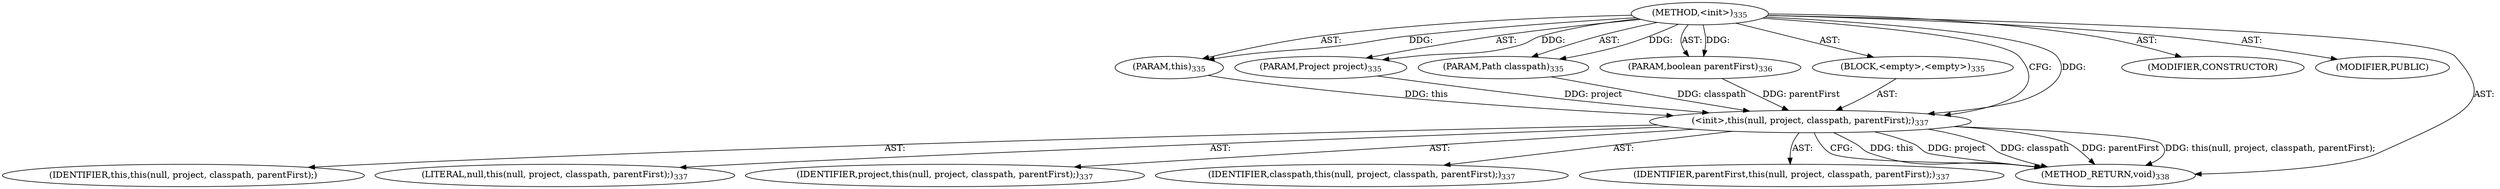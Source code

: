 digraph "&lt;init&gt;" {  
"111669149703" [label = <(METHOD,&lt;init&gt;)<SUB>335</SUB>> ]
"115964117021" [label = <(PARAM,this)<SUB>335</SUB>> ]
"115964117025" [label = <(PARAM,Project project)<SUB>335</SUB>> ]
"115964117026" [label = <(PARAM,Path classpath)<SUB>335</SUB>> ]
"115964117027" [label = <(PARAM,boolean parentFirst)<SUB>336</SUB>> ]
"25769803787" [label = <(BLOCK,&lt;empty&gt;,&lt;empty&gt;)<SUB>335</SUB>> ]
"30064771073" [label = <(&lt;init&gt;,this(null, project, classpath, parentFirst);)<SUB>337</SUB>> ]
"68719476814" [label = <(IDENTIFIER,this,this(null, project, classpath, parentFirst);)> ]
"90194313216" [label = <(LITERAL,null,this(null, project, classpath, parentFirst);)<SUB>337</SUB>> ]
"68719476819" [label = <(IDENTIFIER,project,this(null, project, classpath, parentFirst);)<SUB>337</SUB>> ]
"68719476820" [label = <(IDENTIFIER,classpath,this(null, project, classpath, parentFirst);)<SUB>337</SUB>> ]
"68719476821" [label = <(IDENTIFIER,parentFirst,this(null, project, classpath, parentFirst);)<SUB>337</SUB>> ]
"133143986211" [label = <(MODIFIER,CONSTRUCTOR)> ]
"133143986212" [label = <(MODIFIER,PUBLIC)> ]
"128849018887" [label = <(METHOD_RETURN,void)<SUB>338</SUB>> ]
  "111669149703" -> "115964117021"  [ label = "AST: "] 
  "111669149703" -> "115964117025"  [ label = "AST: "] 
  "111669149703" -> "115964117026"  [ label = "AST: "] 
  "111669149703" -> "115964117027"  [ label = "AST: "] 
  "111669149703" -> "25769803787"  [ label = "AST: "] 
  "111669149703" -> "133143986211"  [ label = "AST: "] 
  "111669149703" -> "133143986212"  [ label = "AST: "] 
  "111669149703" -> "128849018887"  [ label = "AST: "] 
  "25769803787" -> "30064771073"  [ label = "AST: "] 
  "30064771073" -> "68719476814"  [ label = "AST: "] 
  "30064771073" -> "90194313216"  [ label = "AST: "] 
  "30064771073" -> "68719476819"  [ label = "AST: "] 
  "30064771073" -> "68719476820"  [ label = "AST: "] 
  "30064771073" -> "68719476821"  [ label = "AST: "] 
  "30064771073" -> "128849018887"  [ label = "CFG: "] 
  "111669149703" -> "30064771073"  [ label = "CFG: "] 
  "30064771073" -> "128849018887"  [ label = "DDG: this"] 
  "30064771073" -> "128849018887"  [ label = "DDG: project"] 
  "30064771073" -> "128849018887"  [ label = "DDG: classpath"] 
  "30064771073" -> "128849018887"  [ label = "DDG: parentFirst"] 
  "30064771073" -> "128849018887"  [ label = "DDG: this(null, project, classpath, parentFirst);"] 
  "111669149703" -> "115964117021"  [ label = "DDG: "] 
  "111669149703" -> "115964117025"  [ label = "DDG: "] 
  "111669149703" -> "115964117026"  [ label = "DDG: "] 
  "111669149703" -> "115964117027"  [ label = "DDG: "] 
  "115964117021" -> "30064771073"  [ label = "DDG: this"] 
  "111669149703" -> "30064771073"  [ label = "DDG: "] 
  "115964117025" -> "30064771073"  [ label = "DDG: project"] 
  "115964117026" -> "30064771073"  [ label = "DDG: classpath"] 
  "115964117027" -> "30064771073"  [ label = "DDG: parentFirst"] 
}
